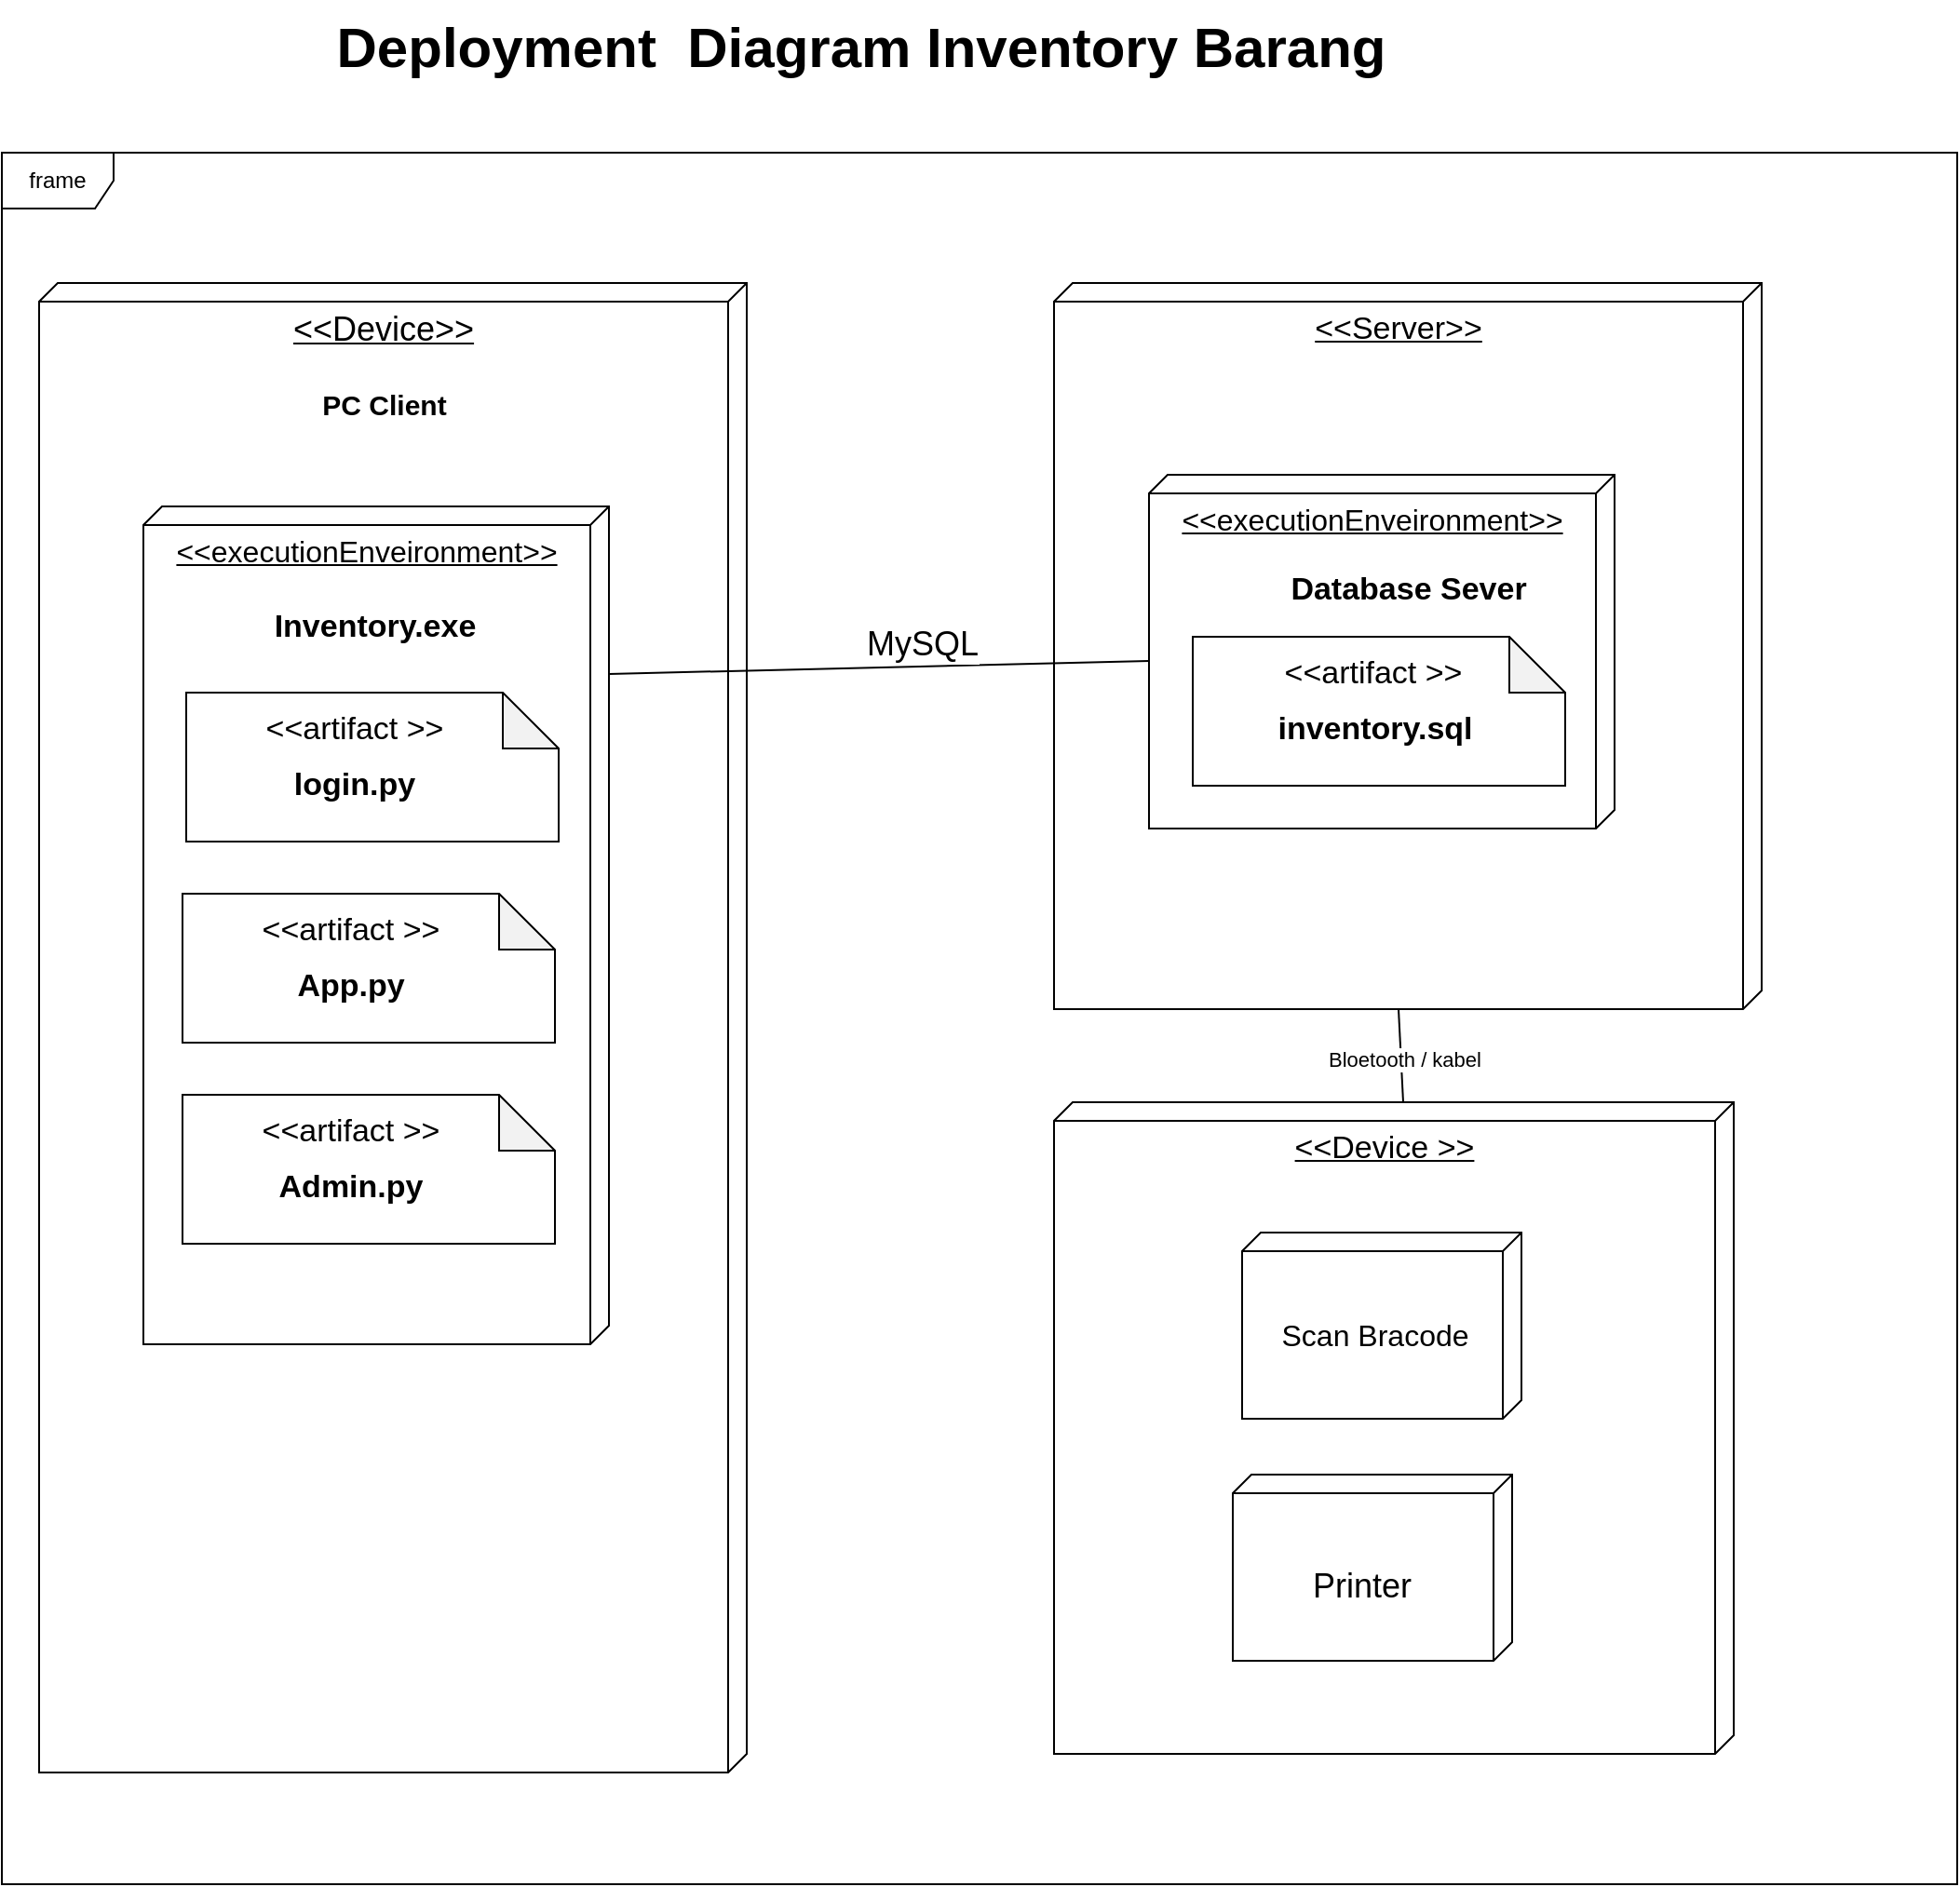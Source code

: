 <mxfile version="26.0.2">
  <diagram name="Page-1" id="b5b7bab2-c9e2-2cf4-8b2a-24fd1a2a6d21">
    <mxGraphModel dx="1035" dy="511" grid="1" gridSize="10" guides="1" tooltips="1" connect="1" arrows="1" fold="1" page="1" pageScale="1" pageWidth="827" pageHeight="1169" background="none" math="0" shadow="0">
      <root>
        <mxCell id="0" />
        <mxCell id="1" parent="0" />
        <mxCell id="z77vpB-g5DWzFwrZwRYK-22" value="&lt;font style=&quot;font-size: 17px;&quot;&gt;&amp;lt;&amp;lt;Server&amp;gt;&amp;gt;&lt;/font&gt;" style="verticalAlign=top;align=center;spacingTop=8;spacingLeft=2;spacingRight=12;shape=cube;size=10;direction=south;fontStyle=4;html=1;whiteSpace=wrap;" parent="1" vertex="1">
          <mxGeometry x="935" y="170" width="380" height="390" as="geometry" />
        </mxCell>
        <mxCell id="z77vpB-g5DWzFwrZwRYK-1" value="Deployment&amp;nbsp; Diagram Inventory Barang" style="text;html=1;align=center;verticalAlign=middle;resizable=0;points=[];autosize=1;strokeColor=none;fillColor=none;fontStyle=1;fontSize=30;" parent="1" vertex="1">
          <mxGeometry x="555.5" y="18" width="550" height="50" as="geometry" />
        </mxCell>
        <mxCell id="z77vpB-g5DWzFwrZwRYK-2" value="frame" style="shape=umlFrame;whiteSpace=wrap;html=1;pointerEvents=0;" parent="1" vertex="1">
          <mxGeometry x="370" y="100" width="1050" height="930" as="geometry" />
        </mxCell>
        <mxCell id="z77vpB-g5DWzFwrZwRYK-3" value="&lt;font style=&quot;font-size: 18px;&quot;&gt;&amp;lt;&amp;lt;Device&amp;gt;&amp;gt;&lt;/font&gt;" style="verticalAlign=top;align=center;spacingTop=8;spacingLeft=2;spacingRight=12;shape=cube;size=10;direction=south;fontStyle=4;html=1;whiteSpace=wrap;" parent="1" vertex="1">
          <mxGeometry x="390" y="170" width="380" height="800" as="geometry" />
        </mxCell>
        <mxCell id="z77vpB-g5DWzFwrZwRYK-20" value="" style="endArrow=none;html=1;rounded=0;entryX=0;entryY=0;entryDx=90;entryDy=0;entryPerimeter=0;exitX=0;exitY=0;exitDx=100;exitDy=250.0;exitPerimeter=0;" parent="1" source="z77vpB-g5DWzFwrZwRYK-13" target="z77vpB-g5DWzFwrZwRYK-4" edge="1">
          <mxGeometry width="50" height="50" relative="1" as="geometry">
            <mxPoint x="830" y="440" as="sourcePoint" />
            <mxPoint x="880" y="390" as="targetPoint" />
          </mxGeometry>
        </mxCell>
        <mxCell id="z77vpB-g5DWzFwrZwRYK-21" value="MySQL" style="edgeLabel;html=1;align=center;verticalAlign=middle;resizable=0;points=[];fontSize=18;" parent="z77vpB-g5DWzFwrZwRYK-20" vertex="1" connectable="0">
          <mxGeometry x="-0.159" y="2" relative="1" as="geometry">
            <mxPoint y="-14" as="offset" />
          </mxGeometry>
        </mxCell>
        <mxCell id="z77vpB-g5DWzFwrZwRYK-23" value="" style="group" parent="1" vertex="1" connectable="0">
          <mxGeometry x="450" y="290" width="250" height="450" as="geometry" />
        </mxCell>
        <mxCell id="z77vpB-g5DWzFwrZwRYK-4" value="&lt;font style=&quot;font-size: 16px;&quot;&gt;&amp;lt;&amp;lt;executionEnveironment&amp;gt;&amp;gt;&lt;/font&gt;" style="verticalAlign=top;align=center;spacingTop=8;spacingLeft=2;spacingRight=12;shape=cube;size=10;direction=south;fontStyle=4;html=1;whiteSpace=wrap;" parent="z77vpB-g5DWzFwrZwRYK-23" vertex="1">
          <mxGeometry x="-4" width="250" height="450" as="geometry" />
        </mxCell>
        <mxCell id="z77vpB-g5DWzFwrZwRYK-5" value="&lt;b&gt;&lt;font style=&quot;font-size: 17px;&quot;&gt;Inventory.exe&lt;/font&gt;&lt;/b&gt;" style="text;html=1;align=center;verticalAlign=middle;resizable=0;points=[];autosize=1;strokeColor=none;fillColor=none;" parent="z77vpB-g5DWzFwrZwRYK-23" vertex="1">
          <mxGeometry x="55" y="50.005" width="130" height="30" as="geometry" />
        </mxCell>
        <mxCell id="vrVT1T6PGKqqeB-8IM5y-1" value="" style="group" vertex="1" connectable="0" parent="z77vpB-g5DWzFwrZwRYK-23">
          <mxGeometry x="19" y="100" width="200" height="80" as="geometry" />
        </mxCell>
        <mxCell id="z77vpB-g5DWzFwrZwRYK-10" value="" style="shape=note;whiteSpace=wrap;html=1;backgroundOutline=1;darkOpacity=0.05;" parent="vrVT1T6PGKqqeB-8IM5y-1" vertex="1">
          <mxGeometry width="200" height="80" as="geometry" />
        </mxCell>
        <mxCell id="z77vpB-g5DWzFwrZwRYK-12" value="login.py" style="text;html=1;align=center;verticalAlign=middle;resizable=0;points=[];autosize=1;strokeColor=none;fillColor=none;fontSize=17;fontStyle=1" parent="vrVT1T6PGKqqeB-8IM5y-1" vertex="1">
          <mxGeometry x="49.5" y="35" width="80" height="30" as="geometry" />
        </mxCell>
        <mxCell id="z77vpB-g5DWzFwrZwRYK-11" value="&amp;lt;&amp;lt;artifact &amp;gt;&amp;gt;" style="text;html=1;align=center;verticalAlign=middle;resizable=0;points=[];autosize=1;strokeColor=none;fillColor=none;fontSize=17;" parent="vrVT1T6PGKqqeB-8IM5y-1" vertex="1">
          <mxGeometry x="29.5" y="5" width="120" height="30" as="geometry" />
        </mxCell>
        <mxCell id="vrVT1T6PGKqqeB-8IM5y-2" value="" style="group" vertex="1" connectable="0" parent="z77vpB-g5DWzFwrZwRYK-23">
          <mxGeometry x="17" y="208" width="200" height="80" as="geometry" />
        </mxCell>
        <mxCell id="vrVT1T6PGKqqeB-8IM5y-3" value="" style="shape=note;whiteSpace=wrap;html=1;backgroundOutline=1;darkOpacity=0.05;" vertex="1" parent="vrVT1T6PGKqqeB-8IM5y-2">
          <mxGeometry width="200" height="80" as="geometry" />
        </mxCell>
        <mxCell id="vrVT1T6PGKqqeB-8IM5y-4" value="App.py" style="text;html=1;align=center;verticalAlign=middle;resizable=0;points=[];autosize=1;strokeColor=none;fillColor=none;fontSize=17;fontStyle=1" vertex="1" parent="vrVT1T6PGKqqeB-8IM5y-2">
          <mxGeometry x="49.5" y="35" width="80" height="30" as="geometry" />
        </mxCell>
        <mxCell id="vrVT1T6PGKqqeB-8IM5y-5" value="&amp;lt;&amp;lt;artifact &amp;gt;&amp;gt;" style="text;html=1;align=center;verticalAlign=middle;resizable=0;points=[];autosize=1;strokeColor=none;fillColor=none;fontSize=17;" vertex="1" parent="vrVT1T6PGKqqeB-8IM5y-2">
          <mxGeometry x="29.5" y="5" width="120" height="30" as="geometry" />
        </mxCell>
        <mxCell id="vrVT1T6PGKqqeB-8IM5y-6" value="" style="group" vertex="1" connectable="0" parent="z77vpB-g5DWzFwrZwRYK-23">
          <mxGeometry x="17" y="316" width="200" height="80" as="geometry" />
        </mxCell>
        <mxCell id="vrVT1T6PGKqqeB-8IM5y-7" value="" style="shape=note;whiteSpace=wrap;html=1;backgroundOutline=1;darkOpacity=0.05;" vertex="1" parent="vrVT1T6PGKqqeB-8IM5y-6">
          <mxGeometry width="200" height="80" as="geometry" />
        </mxCell>
        <mxCell id="vrVT1T6PGKqqeB-8IM5y-8" value="Admin.py" style="text;html=1;align=center;verticalAlign=middle;resizable=0;points=[];autosize=1;strokeColor=none;fillColor=none;fontSize=17;fontStyle=1" vertex="1" parent="vrVT1T6PGKqqeB-8IM5y-6">
          <mxGeometry x="44.5" y="35" width="90" height="30" as="geometry" />
        </mxCell>
        <mxCell id="vrVT1T6PGKqqeB-8IM5y-9" value="&amp;lt;&amp;lt;artifact &amp;gt;&amp;gt;" style="text;html=1;align=center;verticalAlign=middle;resizable=0;points=[];autosize=1;strokeColor=none;fillColor=none;fontSize=17;" vertex="1" parent="vrVT1T6PGKqqeB-8IM5y-6">
          <mxGeometry x="29.5" y="5" width="120" height="30" as="geometry" />
        </mxCell>
        <mxCell id="z77vpB-g5DWzFwrZwRYK-30" value="PC Client" style="text;html=1;align=center;verticalAlign=middle;resizable=0;points=[];autosize=1;strokeColor=none;fillColor=none;fontStyle=1;fontSize=15;" parent="1" vertex="1">
          <mxGeometry x="530" y="220" width="90" height="30" as="geometry" />
        </mxCell>
        <mxCell id="z77vpB-g5DWzFwrZwRYK-13" value="&lt;font style=&quot;font-size: 16px;&quot;&gt;&amp;lt;&amp;lt;executionEnveironment&amp;gt;&amp;gt;&lt;/font&gt;" style="verticalAlign=top;align=center;spacingTop=8;spacingLeft=2;spacingRight=12;shape=cube;size=10;direction=south;fontStyle=4;html=1;whiteSpace=wrap;" parent="1" vertex="1">
          <mxGeometry x="986" y="273" width="250" height="190" as="geometry" />
        </mxCell>
        <mxCell id="z77vpB-g5DWzFwrZwRYK-14" value="&lt;b&gt;&lt;font style=&quot;font-size: 17px;&quot;&gt;Database Sever&lt;/font&gt;&lt;/b&gt;" style="text;html=1;align=center;verticalAlign=middle;resizable=0;points=[];autosize=1;strokeColor=none;fillColor=none;" parent="1" vertex="1">
          <mxGeometry x="1050" y="320" width="150" height="30" as="geometry" />
        </mxCell>
        <mxCell id="z77vpB-g5DWzFwrZwRYK-15" value="" style="shape=note;whiteSpace=wrap;html=1;backgroundOutline=1;darkOpacity=0.05;" parent="1" vertex="1">
          <mxGeometry x="1009.5" y="360" width="200" height="80" as="geometry" />
        </mxCell>
        <mxCell id="z77vpB-g5DWzFwrZwRYK-16" value="&amp;lt;&amp;lt;artifact &amp;gt;&amp;gt;" style="text;html=1;align=center;verticalAlign=middle;resizable=0;points=[];autosize=1;strokeColor=none;fillColor=none;fontSize=17;" parent="1" vertex="1">
          <mxGeometry x="1046" y="365" width="120" height="30" as="geometry" />
        </mxCell>
        <mxCell id="z77vpB-g5DWzFwrZwRYK-17" value="inventory.sql" style="text;html=1;align=center;verticalAlign=middle;resizable=0;points=[];autosize=1;strokeColor=none;fillColor=none;fontSize=17;fontStyle=1" parent="1" vertex="1">
          <mxGeometry x="1047" y="395" width="120" height="30" as="geometry" />
        </mxCell>
        <mxCell id="z77vpB-g5DWzFwrZwRYK-33" value="&lt;font style=&quot;font-size: 17px;&quot;&gt;&amp;lt;&amp;lt;Device &amp;gt;&amp;gt;&lt;/font&gt;" style="verticalAlign=top;align=center;spacingTop=8;spacingLeft=2;spacingRight=12;shape=cube;size=10;direction=south;fontStyle=4;html=1;whiteSpace=wrap;" parent="1" vertex="1">
          <mxGeometry x="935" y="610" width="365" height="350" as="geometry" />
        </mxCell>
        <mxCell id="z77vpB-g5DWzFwrZwRYK-34" value="" style="verticalAlign=top;align=left;spacingTop=8;spacingLeft=2;spacingRight=12;shape=cube;size=10;direction=south;fontStyle=4;html=1;whiteSpace=wrap;" parent="1" vertex="1">
          <mxGeometry x="1036" y="680" width="150" height="100" as="geometry" />
        </mxCell>
        <mxCell id="z77vpB-g5DWzFwrZwRYK-35" value="Scan Bracode" style="text;html=1;align=center;verticalAlign=middle;resizable=0;points=[];autosize=1;strokeColor=none;fillColor=none;fontSize=16;" parent="1" vertex="1">
          <mxGeometry x="1047" y="720" width="120" height="30" as="geometry" />
        </mxCell>
        <mxCell id="z77vpB-g5DWzFwrZwRYK-36" value="" style="verticalAlign=top;align=left;spacingTop=8;spacingLeft=2;spacingRight=12;shape=cube;size=10;direction=south;fontStyle=4;html=1;whiteSpace=wrap;" parent="1" vertex="1">
          <mxGeometry x="1031" y="810" width="150" height="100" as="geometry" />
        </mxCell>
        <mxCell id="z77vpB-g5DWzFwrZwRYK-37" value="&lt;font style=&quot;font-size: 18px;&quot;&gt;Printer&lt;/font&gt;" style="text;html=1;align=center;verticalAlign=middle;resizable=0;points=[];autosize=1;strokeColor=none;fillColor=none;" parent="1" vertex="1">
          <mxGeometry x="1060" y="850" width="80" height="40" as="geometry" />
        </mxCell>
        <mxCell id="z77vpB-g5DWzFwrZwRYK-38" value="" style="endArrow=none;html=1;rounded=0;entryX=0;entryY=0;entryDx=390;entryDy=195;entryPerimeter=0;exitX=0;exitY=0;exitDx=0;exitDy=177.5;exitPerimeter=0;" parent="1" source="z77vpB-g5DWzFwrZwRYK-33" target="z77vpB-g5DWzFwrZwRYK-22" edge="1">
          <mxGeometry width="50" height="50" relative="1" as="geometry">
            <mxPoint x="830" y="440" as="sourcePoint" />
            <mxPoint x="880" y="390" as="targetPoint" />
          </mxGeometry>
        </mxCell>
        <mxCell id="vrVT1T6PGKqqeB-8IM5y-10" value="Bloetooth / kabel" style="edgeLabel;html=1;align=center;verticalAlign=middle;resizable=0;points=[];" vertex="1" connectable="0" parent="z77vpB-g5DWzFwrZwRYK-38">
          <mxGeometry x="-0.069" y="-1" relative="1" as="geometry">
            <mxPoint as="offset" />
          </mxGeometry>
        </mxCell>
      </root>
    </mxGraphModel>
  </diagram>
</mxfile>
